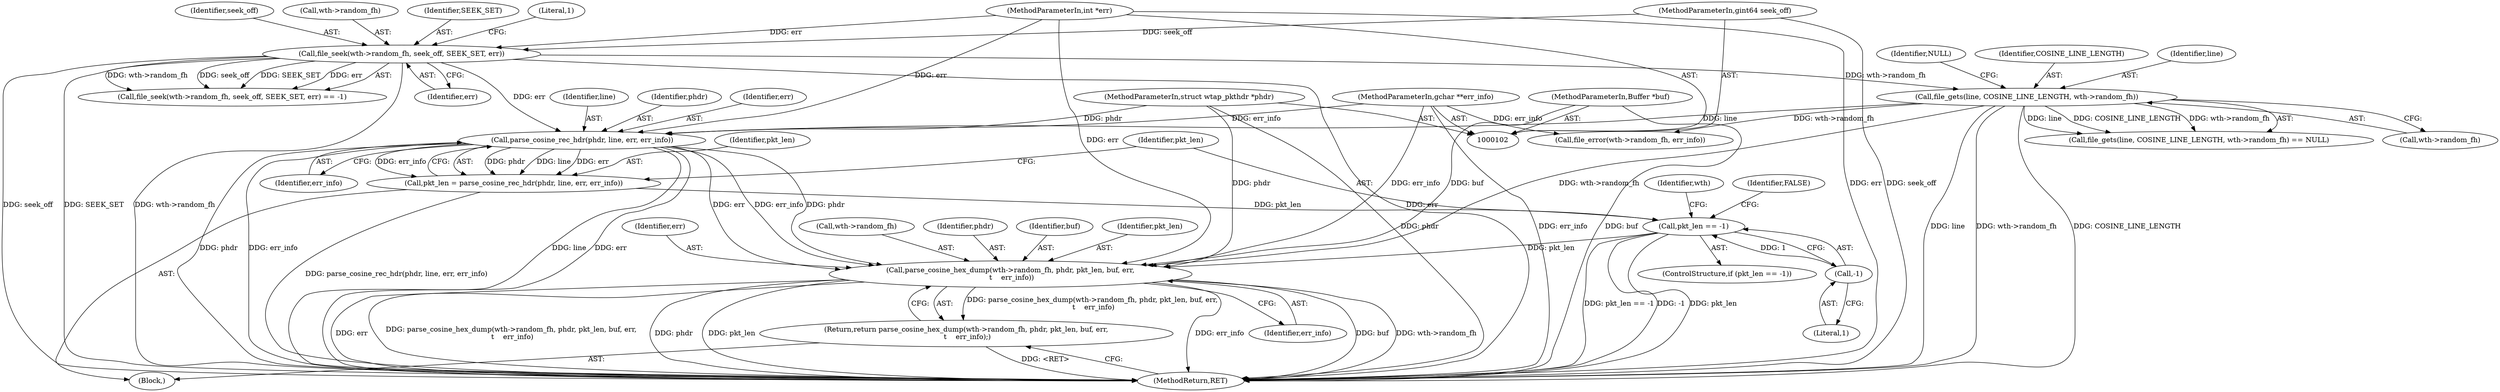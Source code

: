 digraph "1_wireshark_f5ec0afb766f19519ea9623152cca3bbe2229500_0@pointer" {
"1000170" [label="(Call,parse_cosine_hex_dump(wth->random_fh, phdr, pkt_len, buf, err,\n \t    err_info))"];
"1000127" [label="(Call,file_gets(line, COSINE_LINE_LENGTH, wth->random_fh))"];
"1000114" [label="(Call,file_seek(wth->random_fh, seek_off, SEEK_SET, err))"];
"1000104" [label="(MethodParameterIn,gint64 seek_off)"];
"1000107" [label="(MethodParameterIn,int *err)"];
"1000157" [label="(Call,parse_cosine_rec_hdr(phdr, line, err, err_info))"];
"1000105" [label="(MethodParameterIn,struct wtap_pkthdr *phdr)"];
"1000108" [label="(MethodParameterIn,gchar **err_info)"];
"1000163" [label="(Call,pkt_len == -1)"];
"1000155" [label="(Call,pkt_len = parse_cosine_rec_hdr(phdr, line, err, err_info))"];
"1000165" [label="(Call,-1)"];
"1000106" [label="(MethodParameterIn,Buffer *buf)"];
"1000169" [label="(Return,return parse_cosine_hex_dump(wth->random_fh, phdr, pkt_len, buf, err,\n \t    err_info);)"];
"1000105" [label="(MethodParameterIn,struct wtap_pkthdr *phdr)"];
"1000129" [label="(Identifier,COSINE_LINE_LENGTH)"];
"1000161" [label="(Identifier,err_info)"];
"1000178" [label="(Identifier,err_info)"];
"1000171" [label="(Call,wth->random_fh)"];
"1000157" [label="(Call,parse_cosine_rec_hdr(phdr, line, err, err_info))"];
"1000104" [label="(MethodParameterIn,gint64 seek_off)"];
"1000115" [label="(Call,wth->random_fh)"];
"1000163" [label="(Call,pkt_len == -1)"];
"1000108" [label="(MethodParameterIn,gchar **err_info)"];
"1000160" [label="(Identifier,err)"];
"1000169" [label="(Return,return parse_cosine_hex_dump(wth->random_fh, phdr, pkt_len, buf, err,\n \t    err_info);)"];
"1000164" [label="(Identifier,pkt_len)"];
"1000128" [label="(Identifier,line)"];
"1000170" [label="(Call,parse_cosine_hex_dump(wth->random_fh, phdr, pkt_len, buf, err,\n \t    err_info))"];
"1000119" [label="(Identifier,SEEK_SET)"];
"1000133" [label="(Identifier,NULL)"];
"1000166" [label="(Literal,1)"];
"1000156" [label="(Identifier,pkt_len)"];
"1000126" [label="(Call,file_gets(line, COSINE_LINE_LENGTH, wth->random_fh) == NULL)"];
"1000113" [label="(Call,file_seek(wth->random_fh, seek_off, SEEK_SET, err) == -1)"];
"1000165" [label="(Call,-1)"];
"1000174" [label="(Identifier,phdr)"];
"1000172" [label="(Identifier,wth)"];
"1000179" [label="(MethodReturn,RET)"];
"1000155" [label="(Call,pkt_len = parse_cosine_rec_hdr(phdr, line, err, err_info))"];
"1000159" [label="(Identifier,line)"];
"1000162" [label="(ControlStructure,if (pkt_len == -1))"];
"1000176" [label="(Identifier,buf)"];
"1000120" [label="(Identifier,err)"];
"1000158" [label="(Identifier,phdr)"];
"1000168" [label="(Identifier,FALSE)"];
"1000175" [label="(Identifier,pkt_len)"];
"1000138" [label="(Call,file_error(wth->random_fh, err_info))"];
"1000122" [label="(Literal,1)"];
"1000114" [label="(Call,file_seek(wth->random_fh, seek_off, SEEK_SET, err))"];
"1000109" [label="(Block,)"];
"1000107" [label="(MethodParameterIn,int *err)"];
"1000118" [label="(Identifier,seek_off)"];
"1000127" [label="(Call,file_gets(line, COSINE_LINE_LENGTH, wth->random_fh))"];
"1000177" [label="(Identifier,err)"];
"1000106" [label="(MethodParameterIn,Buffer *buf)"];
"1000130" [label="(Call,wth->random_fh)"];
"1000170" -> "1000169"  [label="AST: "];
"1000170" -> "1000178"  [label="CFG: "];
"1000171" -> "1000170"  [label="AST: "];
"1000174" -> "1000170"  [label="AST: "];
"1000175" -> "1000170"  [label="AST: "];
"1000176" -> "1000170"  [label="AST: "];
"1000177" -> "1000170"  [label="AST: "];
"1000178" -> "1000170"  [label="AST: "];
"1000169" -> "1000170"  [label="CFG: "];
"1000170" -> "1000179"  [label="DDG: err_info"];
"1000170" -> "1000179"  [label="DDG: buf"];
"1000170" -> "1000179"  [label="DDG: wth->random_fh"];
"1000170" -> "1000179"  [label="DDG: err"];
"1000170" -> "1000179"  [label="DDG: parse_cosine_hex_dump(wth->random_fh, phdr, pkt_len, buf, err,\n \t    err_info)"];
"1000170" -> "1000179"  [label="DDG: phdr"];
"1000170" -> "1000179"  [label="DDG: pkt_len"];
"1000170" -> "1000169"  [label="DDG: parse_cosine_hex_dump(wth->random_fh, phdr, pkt_len, buf, err,\n \t    err_info)"];
"1000127" -> "1000170"  [label="DDG: wth->random_fh"];
"1000157" -> "1000170"  [label="DDG: phdr"];
"1000157" -> "1000170"  [label="DDG: err"];
"1000157" -> "1000170"  [label="DDG: err_info"];
"1000105" -> "1000170"  [label="DDG: phdr"];
"1000163" -> "1000170"  [label="DDG: pkt_len"];
"1000106" -> "1000170"  [label="DDG: buf"];
"1000107" -> "1000170"  [label="DDG: err"];
"1000108" -> "1000170"  [label="DDG: err_info"];
"1000127" -> "1000126"  [label="AST: "];
"1000127" -> "1000130"  [label="CFG: "];
"1000128" -> "1000127"  [label="AST: "];
"1000129" -> "1000127"  [label="AST: "];
"1000130" -> "1000127"  [label="AST: "];
"1000133" -> "1000127"  [label="CFG: "];
"1000127" -> "1000179"  [label="DDG: wth->random_fh"];
"1000127" -> "1000179"  [label="DDG: COSINE_LINE_LENGTH"];
"1000127" -> "1000179"  [label="DDG: line"];
"1000127" -> "1000126"  [label="DDG: line"];
"1000127" -> "1000126"  [label="DDG: COSINE_LINE_LENGTH"];
"1000127" -> "1000126"  [label="DDG: wth->random_fh"];
"1000114" -> "1000127"  [label="DDG: wth->random_fh"];
"1000127" -> "1000138"  [label="DDG: wth->random_fh"];
"1000127" -> "1000157"  [label="DDG: line"];
"1000114" -> "1000113"  [label="AST: "];
"1000114" -> "1000120"  [label="CFG: "];
"1000115" -> "1000114"  [label="AST: "];
"1000118" -> "1000114"  [label="AST: "];
"1000119" -> "1000114"  [label="AST: "];
"1000120" -> "1000114"  [label="AST: "];
"1000122" -> "1000114"  [label="CFG: "];
"1000114" -> "1000179"  [label="DDG: seek_off"];
"1000114" -> "1000179"  [label="DDG: SEEK_SET"];
"1000114" -> "1000179"  [label="DDG: wth->random_fh"];
"1000114" -> "1000179"  [label="DDG: err"];
"1000114" -> "1000113"  [label="DDG: wth->random_fh"];
"1000114" -> "1000113"  [label="DDG: seek_off"];
"1000114" -> "1000113"  [label="DDG: SEEK_SET"];
"1000114" -> "1000113"  [label="DDG: err"];
"1000104" -> "1000114"  [label="DDG: seek_off"];
"1000107" -> "1000114"  [label="DDG: err"];
"1000114" -> "1000157"  [label="DDG: err"];
"1000104" -> "1000102"  [label="AST: "];
"1000104" -> "1000179"  [label="DDG: seek_off"];
"1000107" -> "1000102"  [label="AST: "];
"1000107" -> "1000179"  [label="DDG: err"];
"1000107" -> "1000157"  [label="DDG: err"];
"1000157" -> "1000155"  [label="AST: "];
"1000157" -> "1000161"  [label="CFG: "];
"1000158" -> "1000157"  [label="AST: "];
"1000159" -> "1000157"  [label="AST: "];
"1000160" -> "1000157"  [label="AST: "];
"1000161" -> "1000157"  [label="AST: "];
"1000155" -> "1000157"  [label="CFG: "];
"1000157" -> "1000179"  [label="DDG: err_info"];
"1000157" -> "1000179"  [label="DDG: line"];
"1000157" -> "1000179"  [label="DDG: err"];
"1000157" -> "1000179"  [label="DDG: phdr"];
"1000157" -> "1000155"  [label="DDG: phdr"];
"1000157" -> "1000155"  [label="DDG: line"];
"1000157" -> "1000155"  [label="DDG: err"];
"1000157" -> "1000155"  [label="DDG: err_info"];
"1000105" -> "1000157"  [label="DDG: phdr"];
"1000108" -> "1000157"  [label="DDG: err_info"];
"1000105" -> "1000102"  [label="AST: "];
"1000105" -> "1000179"  [label="DDG: phdr"];
"1000108" -> "1000102"  [label="AST: "];
"1000108" -> "1000179"  [label="DDG: err_info"];
"1000108" -> "1000138"  [label="DDG: err_info"];
"1000163" -> "1000162"  [label="AST: "];
"1000163" -> "1000165"  [label="CFG: "];
"1000164" -> "1000163"  [label="AST: "];
"1000165" -> "1000163"  [label="AST: "];
"1000168" -> "1000163"  [label="CFG: "];
"1000172" -> "1000163"  [label="CFG: "];
"1000163" -> "1000179"  [label="DDG: pkt_len == -1"];
"1000163" -> "1000179"  [label="DDG: -1"];
"1000163" -> "1000179"  [label="DDG: pkt_len"];
"1000155" -> "1000163"  [label="DDG: pkt_len"];
"1000165" -> "1000163"  [label="DDG: 1"];
"1000155" -> "1000109"  [label="AST: "];
"1000156" -> "1000155"  [label="AST: "];
"1000164" -> "1000155"  [label="CFG: "];
"1000155" -> "1000179"  [label="DDG: parse_cosine_rec_hdr(phdr, line, err, err_info)"];
"1000165" -> "1000166"  [label="CFG: "];
"1000166" -> "1000165"  [label="AST: "];
"1000106" -> "1000102"  [label="AST: "];
"1000106" -> "1000179"  [label="DDG: buf"];
"1000169" -> "1000109"  [label="AST: "];
"1000179" -> "1000169"  [label="CFG: "];
"1000169" -> "1000179"  [label="DDG: <RET>"];
}

